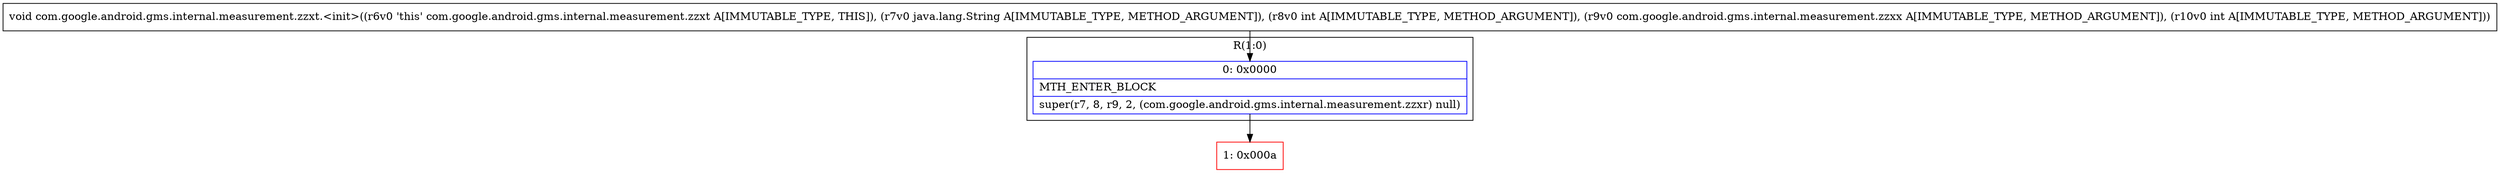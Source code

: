 digraph "CFG forcom.google.android.gms.internal.measurement.zzxt.\<init\>(Ljava\/lang\/String;ILcom\/google\/android\/gms\/internal\/measurement\/zzxx;I)V" {
subgraph cluster_Region_453390556 {
label = "R(1:0)";
node [shape=record,color=blue];
Node_0 [shape=record,label="{0\:\ 0x0000|MTH_ENTER_BLOCK\l|super(r7, 8, r9, 2, (com.google.android.gms.internal.measurement.zzxr) null)\l}"];
}
Node_1 [shape=record,color=red,label="{1\:\ 0x000a}"];
MethodNode[shape=record,label="{void com.google.android.gms.internal.measurement.zzxt.\<init\>((r6v0 'this' com.google.android.gms.internal.measurement.zzxt A[IMMUTABLE_TYPE, THIS]), (r7v0 java.lang.String A[IMMUTABLE_TYPE, METHOD_ARGUMENT]), (r8v0 int A[IMMUTABLE_TYPE, METHOD_ARGUMENT]), (r9v0 com.google.android.gms.internal.measurement.zzxx A[IMMUTABLE_TYPE, METHOD_ARGUMENT]), (r10v0 int A[IMMUTABLE_TYPE, METHOD_ARGUMENT])) }"];
MethodNode -> Node_0;
Node_0 -> Node_1;
}

